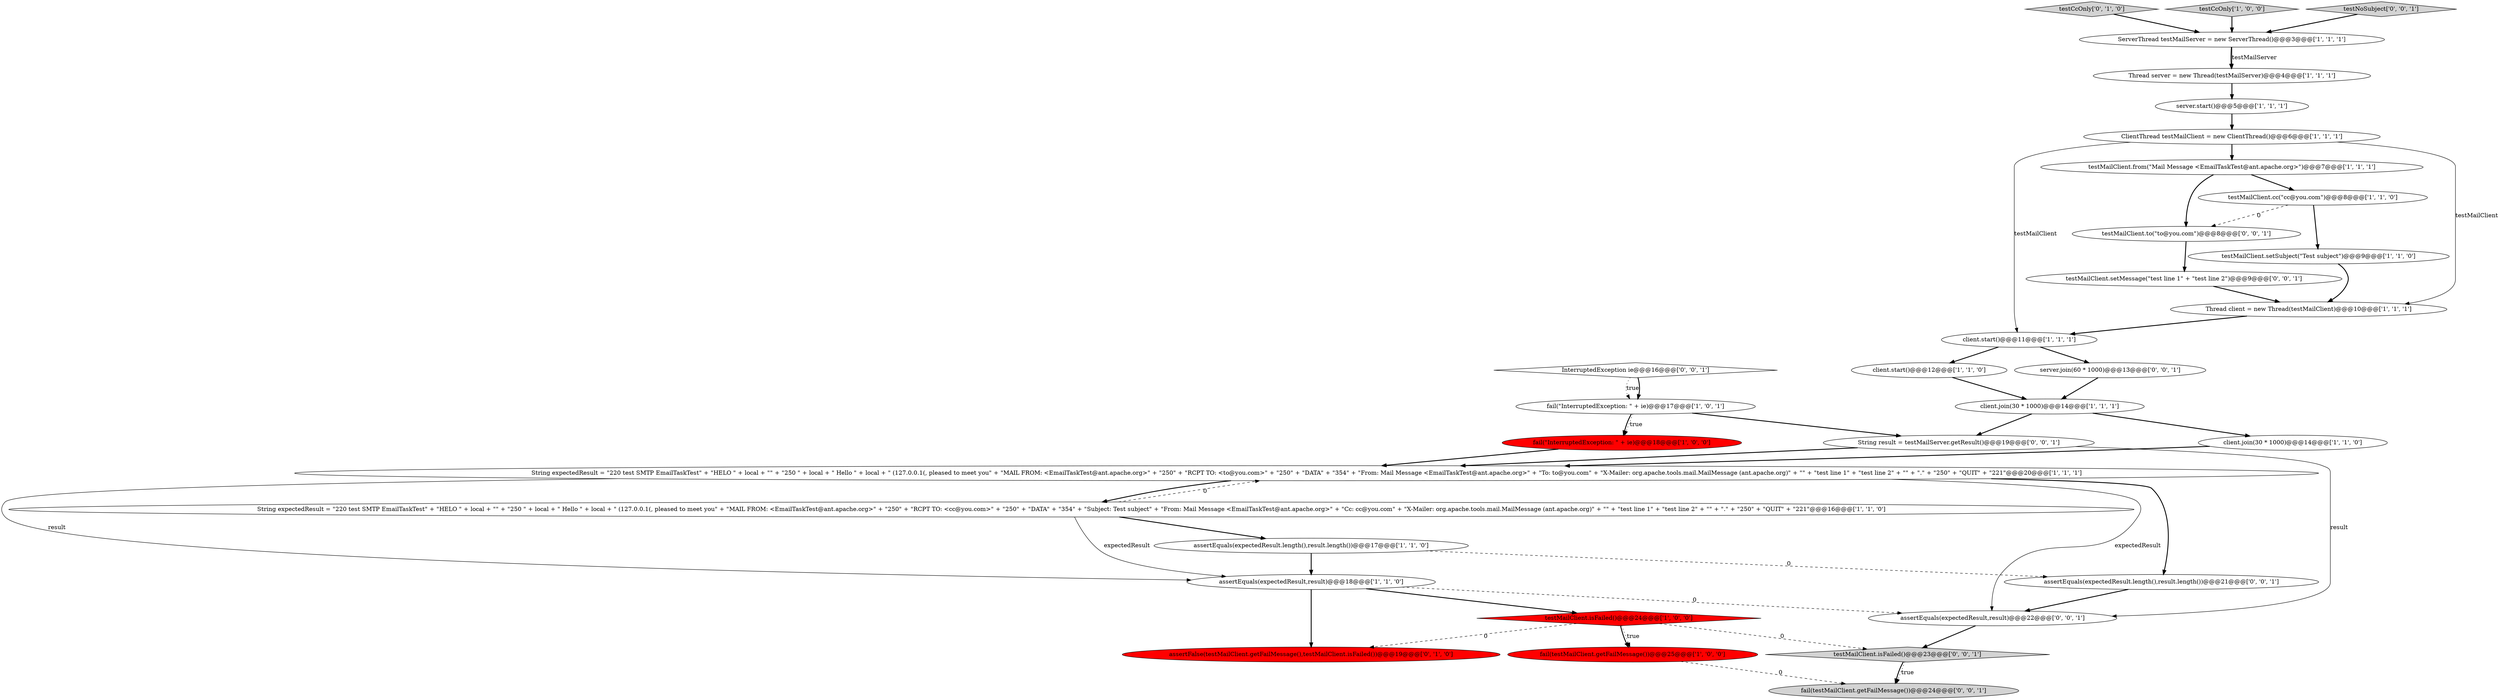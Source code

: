 digraph {
14 [style = filled, label = "assertEquals(expectedResult,result)@@@18@@@['1', '1', '0']", fillcolor = white, shape = ellipse image = "AAA0AAABBB1BBB"];
8 [style = filled, label = "String expectedResult = \"220 test SMTP EmailTaskTest\" + \"HELO \" + local + \"\" + \"250 \" + local + \" Hello \" + local + \" (127.0.0.1(, pleased to meet you\" + \"MAIL FROM: <EmailTaskTest@ant.apache.org>\" + \"250\" + \"RCPT TO: <to@you.com>\" + \"250\" + \"DATA\" + \"354\" + \"From: Mail Message <EmailTaskTest@ant.apache.org>\" + \"To: to@you.com\" + \"X-Mailer: org.apache.tools.mail.MailMessage (ant.apache.org)\" + \"\" + \"test line 1\" + \"test line 2\" + \"\" + \".\" + \"250\" + \"QUIT\" + \"221\"@@@20@@@['1', '1', '1']", fillcolor = white, shape = ellipse image = "AAA0AAABBB1BBB"];
9 [style = filled, label = "client.start()@@@12@@@['1', '1', '0']", fillcolor = white, shape = ellipse image = "AAA0AAABBB1BBB"];
11 [style = filled, label = "String expectedResult = \"220 test SMTP EmailTaskTest\" + \"HELO \" + local + \"\" + \"250 \" + local + \" Hello \" + local + \" (127.0.0.1(, pleased to meet you\" + \"MAIL FROM: <EmailTaskTest@ant.apache.org>\" + \"250\" + \"RCPT TO: <cc@you.com>\" + \"250\" + \"DATA\" + \"354\" + \"Subject: Test subject\" + \"From: Mail Message <EmailTaskTest@ant.apache.org>\" + \"Cc: cc@you.com\" + \"X-Mailer: org.apache.tools.mail.MailMessage (ant.apache.org)\" + \"\" + \"test line 1\" + \"test line 2\" + \"\" + \".\" + \"250\" + \"QUIT\" + \"221\"@@@16@@@['1', '1', '0']", fillcolor = white, shape = ellipse image = "AAA0AAABBB1BBB"];
27 [style = filled, label = "InterruptedException ie@@@16@@@['0', '0', '1']", fillcolor = white, shape = diamond image = "AAA0AAABBB3BBB"];
22 [style = filled, label = "testCcOnly['0', '1', '0']", fillcolor = lightgray, shape = diamond image = "AAA0AAABBB2BBB"];
21 [style = filled, label = "assertFalse(testMailClient.getFailMessage(),testMailClient.isFailed())@@@19@@@['0', '1', '0']", fillcolor = red, shape = ellipse image = "AAA1AAABBB2BBB"];
5 [style = filled, label = "testMailClient.setSubject(\"Test subject\")@@@9@@@['1', '1', '0']", fillcolor = white, shape = ellipse image = "AAA0AAABBB1BBB"];
1 [style = filled, label = "server.start()@@@5@@@['1', '1', '1']", fillcolor = white, shape = ellipse image = "AAA0AAABBB1BBB"];
13 [style = filled, label = "client.join(30 * 1000)@@@14@@@['1', '1', '0']", fillcolor = white, shape = ellipse image = "AAA0AAABBB1BBB"];
15 [style = filled, label = "testMailClient.isFailed()@@@24@@@['1', '0', '0']", fillcolor = red, shape = diamond image = "AAA1AAABBB1BBB"];
7 [style = filled, label = "client.start()@@@11@@@['1', '1', '1']", fillcolor = white, shape = ellipse image = "AAA0AAABBB1BBB"];
6 [style = filled, label = "ClientThread testMailClient = new ClientThread()@@@6@@@['1', '1', '1']", fillcolor = white, shape = ellipse image = "AAA0AAABBB1BBB"];
24 [style = filled, label = "fail(testMailClient.getFailMessage())@@@24@@@['0', '0', '1']", fillcolor = lightgray, shape = ellipse image = "AAA0AAABBB3BBB"];
4 [style = filled, label = "fail(testMailClient.getFailMessage())@@@25@@@['1', '0', '0']", fillcolor = red, shape = ellipse image = "AAA1AAABBB1BBB"];
23 [style = filled, label = "assertEquals(expectedResult.length(),result.length())@@@21@@@['0', '0', '1']", fillcolor = white, shape = ellipse image = "AAA0AAABBB3BBB"];
18 [style = filled, label = "testMailClient.from(\"Mail Message <EmailTaskTest@ant.apache.org>\")@@@7@@@['1', '1', '1']", fillcolor = white, shape = ellipse image = "AAA0AAABBB1BBB"];
20 [style = filled, label = "testCcOnly['1', '0', '0']", fillcolor = lightgray, shape = diamond image = "AAA0AAABBB1BBB"];
12 [style = filled, label = "testMailClient.cc(\"cc@you.com\")@@@8@@@['1', '1', '0']", fillcolor = white, shape = ellipse image = "AAA0AAABBB1BBB"];
16 [style = filled, label = "ServerThread testMailServer = new ServerThread()@@@3@@@['1', '1', '1']", fillcolor = white, shape = ellipse image = "AAA0AAABBB1BBB"];
26 [style = filled, label = "testMailClient.setMessage(\"test line 1\" + \"test line 2\")@@@9@@@['0', '0', '1']", fillcolor = white, shape = ellipse image = "AAA0AAABBB3BBB"];
0 [style = filled, label = "Thread client = new Thread(testMailClient)@@@10@@@['1', '1', '1']", fillcolor = white, shape = ellipse image = "AAA0AAABBB1BBB"];
25 [style = filled, label = "String result = testMailServer.getResult()@@@19@@@['0', '0', '1']", fillcolor = white, shape = ellipse image = "AAA0AAABBB3BBB"];
28 [style = filled, label = "testMailClient.isFailed()@@@23@@@['0', '0', '1']", fillcolor = lightgray, shape = diamond image = "AAA0AAABBB3BBB"];
3 [style = filled, label = "assertEquals(expectedResult.length(),result.length())@@@17@@@['1', '1', '0']", fillcolor = white, shape = ellipse image = "AAA0AAABBB1BBB"];
30 [style = filled, label = "testNoSubject['0', '0', '1']", fillcolor = lightgray, shape = diamond image = "AAA0AAABBB3BBB"];
31 [style = filled, label = "testMailClient.to(\"to@you.com\")@@@8@@@['0', '0', '1']", fillcolor = white, shape = ellipse image = "AAA0AAABBB3BBB"];
2 [style = filled, label = "fail(\"InterruptedException: \" + ie)@@@17@@@['1', '0', '1']", fillcolor = white, shape = ellipse image = "AAA0AAABBB1BBB"];
19 [style = filled, label = "Thread server = new Thread(testMailServer)@@@4@@@['1', '1', '1']", fillcolor = white, shape = ellipse image = "AAA0AAABBB1BBB"];
32 [style = filled, label = "assertEquals(expectedResult,result)@@@22@@@['0', '0', '1']", fillcolor = white, shape = ellipse image = "AAA0AAABBB3BBB"];
29 [style = filled, label = "server.join(60 * 1000)@@@13@@@['0', '0', '1']", fillcolor = white, shape = ellipse image = "AAA0AAABBB3BBB"];
10 [style = filled, label = "client.join(30 * 1000)@@@14@@@['1', '1', '1']", fillcolor = white, shape = ellipse image = "AAA0AAABBB1BBB"];
17 [style = filled, label = "fail(\"InterruptedException: \" + ie)@@@18@@@['1', '0', '0']", fillcolor = red, shape = ellipse image = "AAA1AAABBB1BBB"];
2->17 [style = bold, label=""];
17->8 [style = bold, label=""];
18->31 [style = bold, label=""];
11->8 [style = dashed, label="0"];
25->32 [style = solid, label="result"];
12->5 [style = bold, label=""];
8->23 [style = bold, label=""];
15->28 [style = dashed, label="0"];
22->16 [style = bold, label=""];
6->18 [style = bold, label=""];
2->17 [style = dotted, label="true"];
3->14 [style = bold, label=""];
18->12 [style = bold, label=""];
8->32 [style = solid, label="expectedResult"];
23->32 [style = bold, label=""];
12->31 [style = dashed, label="0"];
15->21 [style = dashed, label="0"];
27->2 [style = dotted, label="true"];
9->10 [style = bold, label=""];
16->19 [style = bold, label=""];
15->4 [style = dotted, label="true"];
0->7 [style = bold, label=""];
6->0 [style = solid, label="testMailClient"];
7->9 [style = bold, label=""];
16->19 [style = solid, label="testMailServer"];
3->23 [style = dashed, label="0"];
19->1 [style = bold, label=""];
31->26 [style = bold, label=""];
8->14 [style = solid, label="result"];
26->0 [style = bold, label=""];
1->6 [style = bold, label=""];
28->24 [style = dotted, label="true"];
14->32 [style = dashed, label="0"];
20->16 [style = bold, label=""];
5->0 [style = bold, label=""];
10->13 [style = bold, label=""];
11->3 [style = bold, label=""];
10->25 [style = bold, label=""];
15->4 [style = bold, label=""];
28->24 [style = bold, label=""];
29->10 [style = bold, label=""];
14->15 [style = bold, label=""];
25->8 [style = bold, label=""];
4->24 [style = dashed, label="0"];
13->8 [style = bold, label=""];
30->16 [style = bold, label=""];
2->25 [style = bold, label=""];
8->11 [style = bold, label=""];
6->7 [style = solid, label="testMailClient"];
32->28 [style = bold, label=""];
27->2 [style = bold, label=""];
14->21 [style = bold, label=""];
11->14 [style = solid, label="expectedResult"];
7->29 [style = bold, label=""];
}
